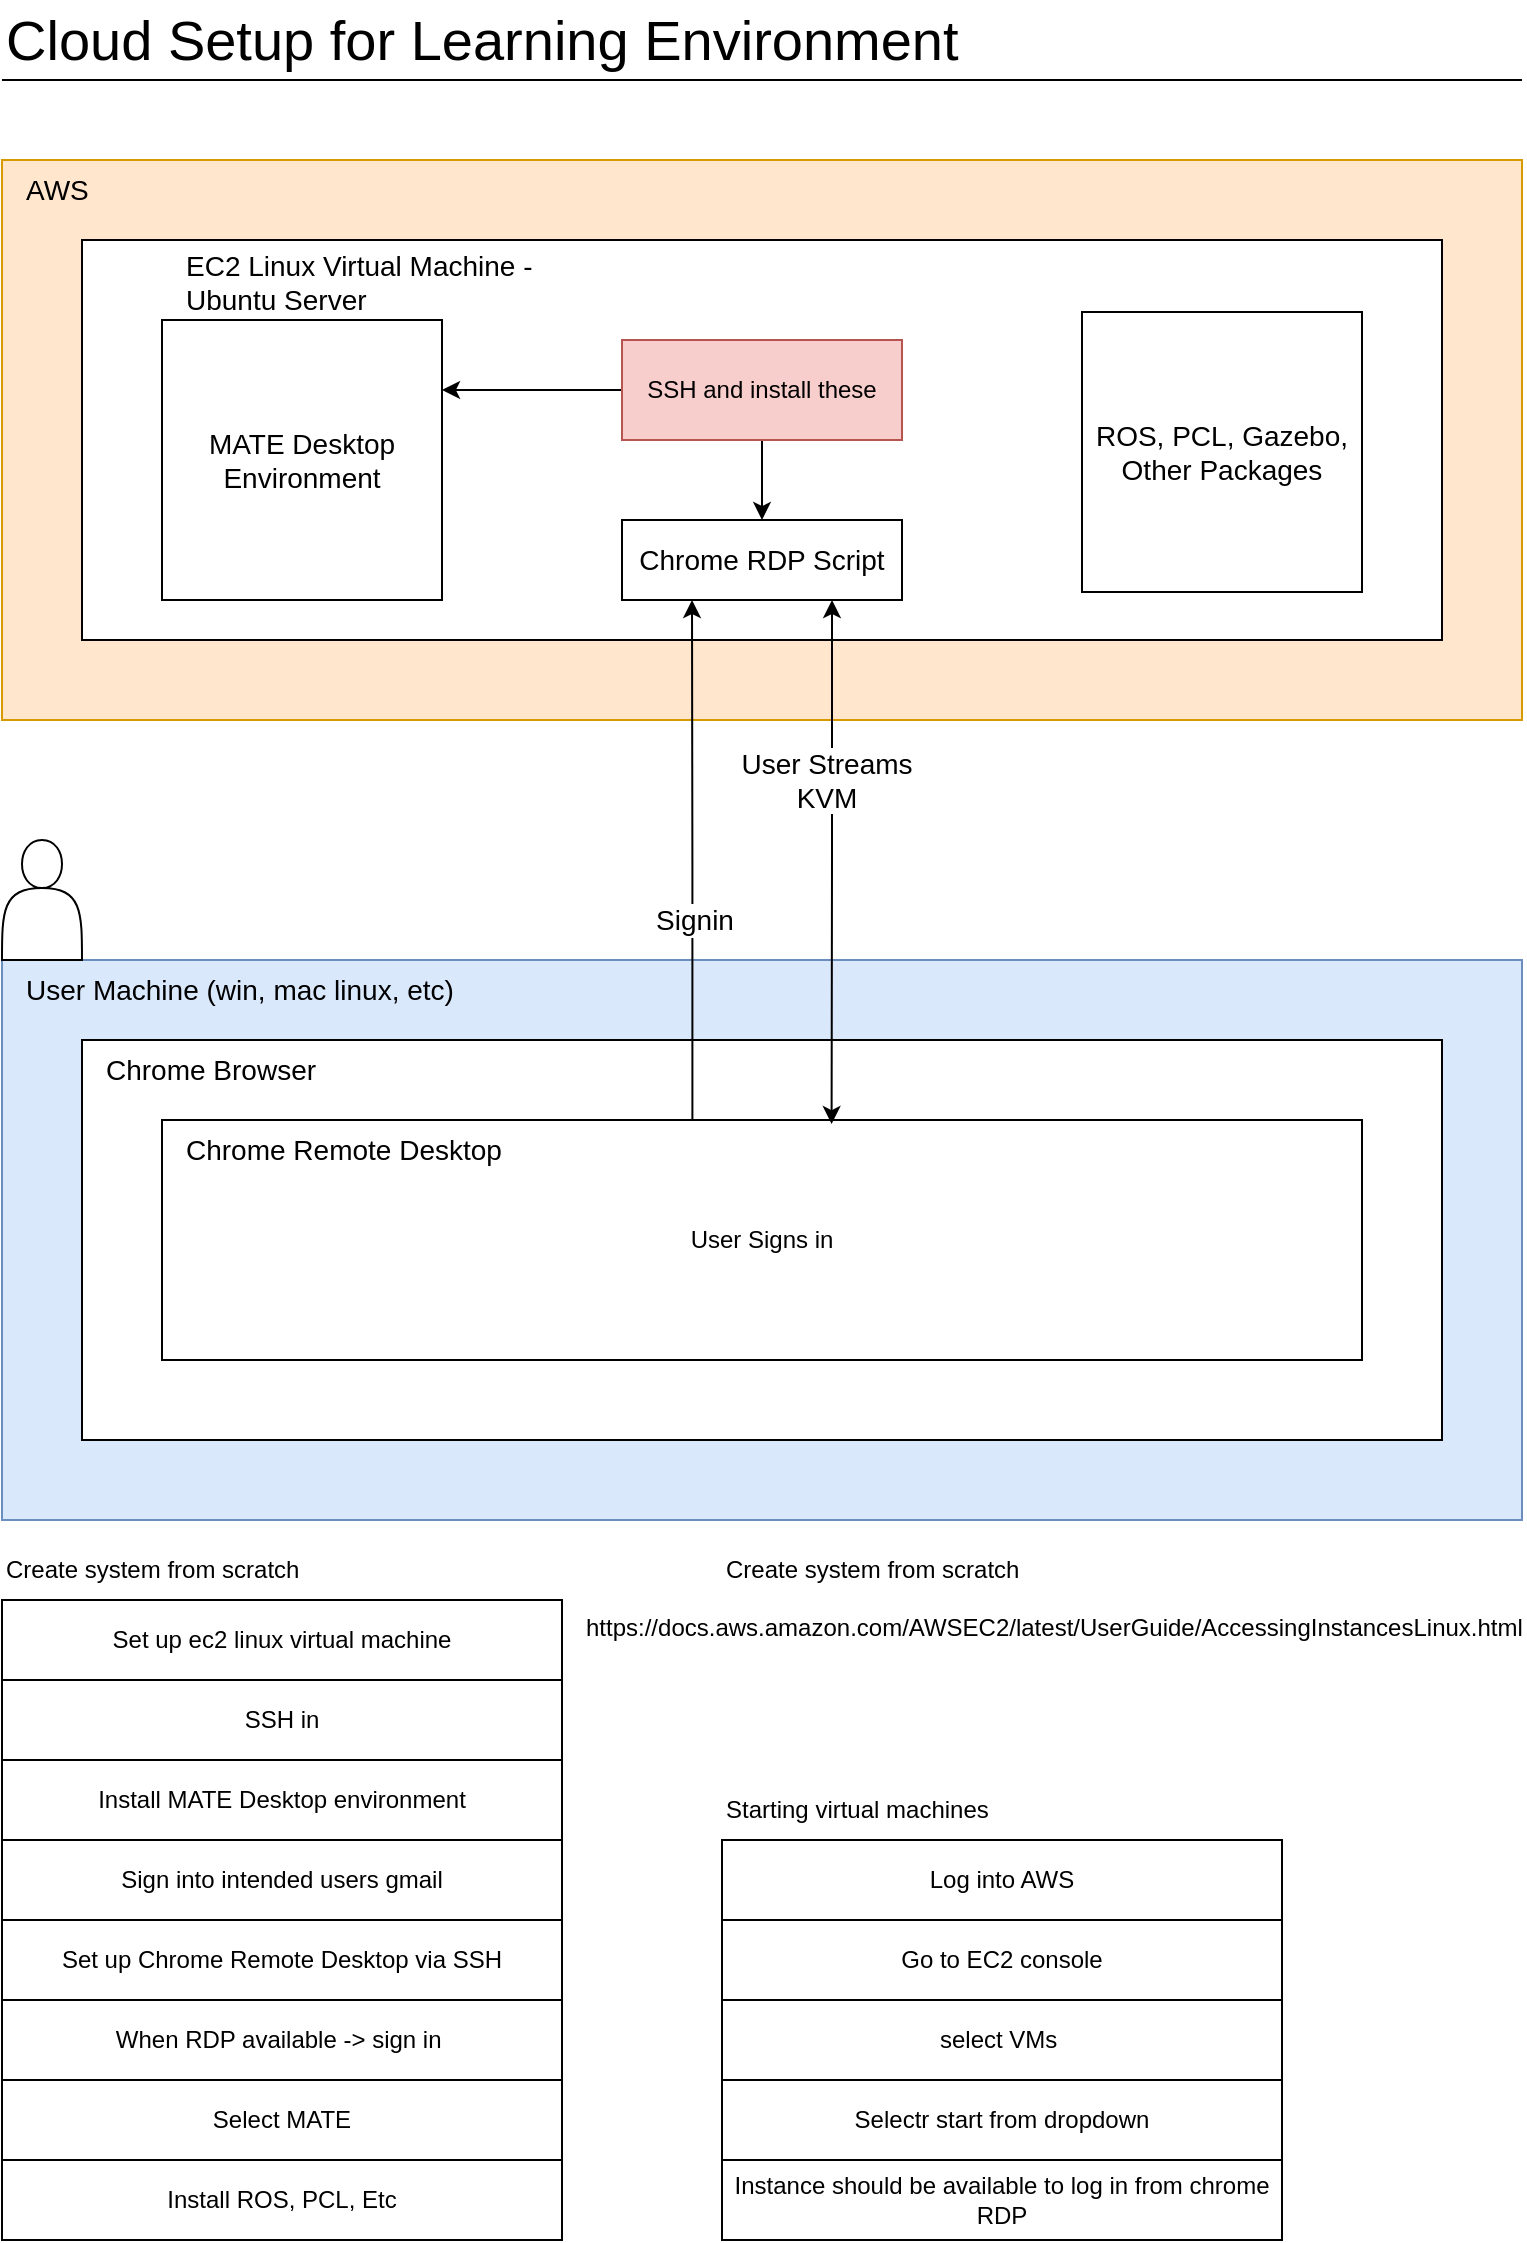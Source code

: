 <mxfile version="17.3.0" type="github">
  <diagram id="FiLudgv4UGmtYQNG53DB" name="Page-1">
    <mxGraphModel dx="1673" dy="979" grid="1" gridSize="10" guides="1" tooltips="1" connect="1" arrows="1" fold="1" page="1" pageScale="1" pageWidth="827" pageHeight="1169" math="0" shadow="0">
      <root>
        <mxCell id="0" />
        <mxCell id="1" parent="0" />
        <mxCell id="fCbCj9mszyti0dIkxIe6-2" value="" style="rounded=0;whiteSpace=wrap;html=1;fillColor=#ffe6cc;strokeColor=#d79b00;" parent="1" vertex="1">
          <mxGeometry x="40" y="120" width="760" height="280" as="geometry" />
        </mxCell>
        <mxCell id="fCbCj9mszyti0dIkxIe6-3" value="" style="endArrow=none;html=1;rounded=0;" parent="1" edge="1">
          <mxGeometry width="50" height="50" relative="1" as="geometry">
            <mxPoint x="40" y="80" as="sourcePoint" />
            <mxPoint x="800" y="80" as="targetPoint" />
          </mxGeometry>
        </mxCell>
        <mxCell id="fCbCj9mszyti0dIkxIe6-4" value="Cloud Setup for Learning Environment" style="text;html=1;strokeColor=none;fillColor=none;align=left;verticalAlign=bottom;whiteSpace=wrap;rounded=0;fontStyle=0;fontSize=28;labelPosition=center;verticalLabelPosition=middle;" parent="1" vertex="1">
          <mxGeometry x="40" y="40" width="510" height="40" as="geometry" />
        </mxCell>
        <mxCell id="fCbCj9mszyti0dIkxIe6-5" value="AWS" style="text;html=1;strokeColor=none;fillColor=none;align=left;verticalAlign=middle;whiteSpace=wrap;rounded=0;fontSize=14;" parent="1" vertex="1">
          <mxGeometry x="50" y="120" width="120" height="30" as="geometry" />
        </mxCell>
        <mxCell id="fCbCj9mszyti0dIkxIe6-6" value="" style="rounded=0;whiteSpace=wrap;html=1;" parent="1" vertex="1">
          <mxGeometry x="80" y="160" width="680" height="200" as="geometry" />
        </mxCell>
        <mxCell id="fCbCj9mszyti0dIkxIe6-7" value="EC2 Linux Virtual Machine - Ubuntu Server" style="text;html=1;strokeColor=none;fillColor=none;align=left;verticalAlign=middle;whiteSpace=wrap;rounded=0;fontSize=14;" parent="1" vertex="1">
          <mxGeometry x="130" y="166" width="190" height="30" as="geometry" />
        </mxCell>
        <mxCell id="fCbCj9mszyti0dIkxIe6-8" value="MATE Desktop Environment" style="rounded=0;whiteSpace=wrap;html=1;fontSize=14;" parent="1" vertex="1">
          <mxGeometry x="120" y="200" width="140" height="140" as="geometry" />
        </mxCell>
        <mxCell id="fCbCj9mszyti0dIkxIe6-9" value="ROS, PCL, Gazebo, Other Packages" style="rounded=0;whiteSpace=wrap;html=1;fontSize=14;" parent="1" vertex="1">
          <mxGeometry x="580" y="196" width="140" height="140" as="geometry" />
        </mxCell>
        <mxCell id="fCbCj9mszyti0dIkxIe6-10" value="Chrome RDP Script" style="rounded=0;whiteSpace=wrap;html=1;fontSize=14;" parent="1" vertex="1">
          <mxGeometry x="350" y="300" width="140" height="40" as="geometry" />
        </mxCell>
        <mxCell id="fCbCj9mszyti0dIkxIe6-11" value="" style="rounded=0;whiteSpace=wrap;html=1;fillColor=#dae8fc;strokeColor=#6c8ebf;" parent="1" vertex="1">
          <mxGeometry x="40" y="520" width="760" height="280" as="geometry" />
        </mxCell>
        <mxCell id="fCbCj9mszyti0dIkxIe6-12" value="User Machine (win, mac linux, etc)" style="text;html=1;strokeColor=none;fillColor=none;align=left;verticalAlign=middle;whiteSpace=wrap;rounded=0;fontSize=14;" parent="1" vertex="1">
          <mxGeometry x="50" y="520" width="290" height="30" as="geometry" />
        </mxCell>
        <mxCell id="fCbCj9mszyti0dIkxIe6-13" value="" style="rounded=0;whiteSpace=wrap;html=1;" parent="1" vertex="1">
          <mxGeometry x="80" y="560" width="680" height="200" as="geometry" />
        </mxCell>
        <mxCell id="fCbCj9mszyti0dIkxIe6-14" value="Chrome Browser" style="text;html=1;strokeColor=none;fillColor=none;align=left;verticalAlign=middle;whiteSpace=wrap;rounded=0;fontSize=14;" parent="1" vertex="1">
          <mxGeometry x="90" y="560" width="190" height="30" as="geometry" />
        </mxCell>
        <mxCell id="fCbCj9mszyti0dIkxIe6-17" style="edgeStyle=orthogonalEdgeStyle;rounded=0;orthogonalLoop=1;jettySize=auto;html=1;fontSize=14;entryX=0.25;entryY=1;entryDx=0;entryDy=0;exitX=0.442;exitY=0;exitDx=0;exitDy=0;exitPerimeter=0;" parent="1" source="fCbCj9mszyti0dIkxIe6-15" target="fCbCj9mszyti0dIkxIe6-10" edge="1">
          <mxGeometry relative="1" as="geometry" />
        </mxCell>
        <mxCell id="fCbCj9mszyti0dIkxIe6-20" value="Signin" style="edgeLabel;html=1;align=center;verticalAlign=middle;resizable=0;points=[];fontSize=14;" parent="fCbCj9mszyti0dIkxIe6-17" vertex="1" connectable="0">
          <mxGeometry x="-0.178" y="-1" relative="1" as="geometry">
            <mxPoint y="7" as="offset" />
          </mxGeometry>
        </mxCell>
        <mxCell id="fCbCj9mszyti0dIkxIe6-15" value="User Signs in" style="rounded=0;whiteSpace=wrap;html=1;" parent="1" vertex="1">
          <mxGeometry x="120" y="600" width="600" height="120" as="geometry" />
        </mxCell>
        <mxCell id="fCbCj9mszyti0dIkxIe6-16" value="Chrome Remote Desktop" style="text;html=1;strokeColor=none;fillColor=none;align=left;verticalAlign=middle;whiteSpace=wrap;rounded=0;fontSize=14;" parent="1" vertex="1">
          <mxGeometry x="130" y="600" width="190" height="30" as="geometry" />
        </mxCell>
        <mxCell id="fCbCj9mszyti0dIkxIe6-18" style="edgeStyle=orthogonalEdgeStyle;rounded=0;orthogonalLoop=1;jettySize=auto;html=1;entryX=0.558;entryY=0.017;entryDx=0;entryDy=0;entryPerimeter=0;fontSize=14;exitX=0.75;exitY=1;exitDx=0;exitDy=0;startArrow=classic;startFill=1;" parent="1" source="fCbCj9mszyti0dIkxIe6-10" target="fCbCj9mszyti0dIkxIe6-15" edge="1">
          <mxGeometry relative="1" as="geometry" />
        </mxCell>
        <mxCell id="fCbCj9mszyti0dIkxIe6-19" value="&lt;div&gt;User Streams&lt;/div&gt;&lt;div&gt;KVM&lt;/div&gt;" style="edgeLabel;html=1;align=center;verticalAlign=middle;resizable=0;points=[];fontSize=14;" parent="fCbCj9mszyti0dIkxIe6-18" vertex="1" connectable="0">
          <mxGeometry x="-0.152" y="-3" relative="1" as="geometry">
            <mxPoint y="-21" as="offset" />
          </mxGeometry>
        </mxCell>
        <mxCell id="-mVsFdHJDbbOlhyKBQoK-1" value="" style="shape=image;verticalLabelPosition=bottom;labelBackgroundColor=default;verticalAlign=top;aspect=fixed;imageAspect=0;image=https://image.similarpng.com/very-thumbnail/2020/12/Google-chrome-logo-in-flat-design-on-transparent-PNG.png;" parent="1" vertex="1">
          <mxGeometry x="720" y="570" width="30" height="30" as="geometry" />
        </mxCell>
        <mxCell id="-mVsFdHJDbbOlhyKBQoK-2" value="" style="shape=image;verticalLabelPosition=bottom;labelBackgroundColor=default;verticalAlign=top;aspect=fixed;imageAspect=0;image=https://upload.wikimedia.org/wikipedia/commons/thumb/b/b5/Former_Ubuntu_logo.svg/2560px-Former_Ubuntu_logo.svg.png;clipPath=inset(0% 70.33% 0% 0%);" parent="1" vertex="1">
          <mxGeometry x="87" y="166" width="32.26" height="29" as="geometry" />
        </mxCell>
        <mxCell id="-mVsFdHJDbbOlhyKBQoK-6" style="edgeStyle=orthogonalEdgeStyle;rounded=0;orthogonalLoop=1;jettySize=auto;html=1;entryX=1;entryY=0.25;entryDx=0;entryDy=0;" parent="1" source="-mVsFdHJDbbOlhyKBQoK-4" target="fCbCj9mszyti0dIkxIe6-8" edge="1">
          <mxGeometry relative="1" as="geometry" />
        </mxCell>
        <mxCell id="-mVsFdHJDbbOlhyKBQoK-7" style="edgeStyle=orthogonalEdgeStyle;rounded=0;orthogonalLoop=1;jettySize=auto;html=1;entryX=0.5;entryY=0;entryDx=0;entryDy=0;" parent="1" source="-mVsFdHJDbbOlhyKBQoK-4" target="fCbCj9mszyti0dIkxIe6-10" edge="1">
          <mxGeometry relative="1" as="geometry" />
        </mxCell>
        <mxCell id="-mVsFdHJDbbOlhyKBQoK-4" value="SSH and install these" style="rounded=0;whiteSpace=wrap;html=1;fillColor=#f8cecc;strokeColor=#b85450;" parent="1" vertex="1">
          <mxGeometry x="350" y="210" width="140" height="50" as="geometry" />
        </mxCell>
        <mxCell id="4zGTrhQUskfJvnYJmJ0G-1" value="" style="shape=actor;whiteSpace=wrap;html=1;" parent="1" vertex="1">
          <mxGeometry x="40" y="460" width="40" height="60" as="geometry" />
        </mxCell>
        <mxCell id="EjO4ajVDcVDsI4yAeyXi-1" value="Set up ec2 linux virtual machine" style="rounded=0;whiteSpace=wrap;html=1;" vertex="1" parent="1">
          <mxGeometry x="40" y="840" width="280" height="40" as="geometry" />
        </mxCell>
        <mxCell id="EjO4ajVDcVDsI4yAeyXi-2" value="Create system from scratch" style="text;html=1;strokeColor=none;fillColor=none;align=left;verticalAlign=middle;whiteSpace=wrap;rounded=0;" vertex="1" parent="1">
          <mxGeometry x="40" y="810" width="160" height="30" as="geometry" />
        </mxCell>
        <mxCell id="EjO4ajVDcVDsI4yAeyXi-3" value="SSH in" style="rounded=0;whiteSpace=wrap;html=1;" vertex="1" parent="1">
          <mxGeometry x="40" y="880" width="280" height="40" as="geometry" />
        </mxCell>
        <mxCell id="EjO4ajVDcVDsI4yAeyXi-4" value="Install MATE Desktop environment" style="rounded=0;whiteSpace=wrap;html=1;" vertex="1" parent="1">
          <mxGeometry x="40" y="920" width="280" height="40" as="geometry" />
        </mxCell>
        <mxCell id="EjO4ajVDcVDsI4yAeyXi-5" value="Set up Chrome Remote Desktop via SSH" style="rounded=0;whiteSpace=wrap;html=1;" vertex="1" parent="1">
          <mxGeometry x="40" y="1000" width="280" height="40" as="geometry" />
        </mxCell>
        <mxCell id="EjO4ajVDcVDsI4yAeyXi-6" value="When RDP available -&amp;gt; sign in&amp;nbsp;" style="rounded=0;whiteSpace=wrap;html=1;" vertex="1" parent="1">
          <mxGeometry x="40" y="1040" width="280" height="40" as="geometry" />
        </mxCell>
        <mxCell id="EjO4ajVDcVDsI4yAeyXi-7" value="Install ROS, PCL, Etc" style="rounded=0;whiteSpace=wrap;html=1;" vertex="1" parent="1">
          <mxGeometry x="40" y="1120" width="280" height="40" as="geometry" />
        </mxCell>
        <mxCell id="EjO4ajVDcVDsI4yAeyXi-8" value="Select MATE" style="rounded=0;whiteSpace=wrap;html=1;" vertex="1" parent="1">
          <mxGeometry x="40" y="1080" width="280" height="40" as="geometry" />
        </mxCell>
        <mxCell id="EjO4ajVDcVDsI4yAeyXi-9" value="Starting virtual machines" style="text;html=1;strokeColor=none;fillColor=none;align=left;verticalAlign=middle;whiteSpace=wrap;rounded=0;" vertex="1" parent="1">
          <mxGeometry x="400" y="930" width="160" height="30" as="geometry" />
        </mxCell>
        <mxCell id="EjO4ajVDcVDsI4yAeyXi-10" value="Log into AWS" style="rounded=0;whiteSpace=wrap;html=1;" vertex="1" parent="1">
          <mxGeometry x="400" y="960" width="280" height="40" as="geometry" />
        </mxCell>
        <mxCell id="EjO4ajVDcVDsI4yAeyXi-11" value="Go to EC2 console" style="rounded=0;whiteSpace=wrap;html=1;" vertex="1" parent="1">
          <mxGeometry x="400" y="1000" width="280" height="40" as="geometry" />
        </mxCell>
        <mxCell id="EjO4ajVDcVDsI4yAeyXi-12" value="select VMs&amp;nbsp;" style="rounded=0;whiteSpace=wrap;html=1;" vertex="1" parent="1">
          <mxGeometry x="400" y="1040" width="280" height="40" as="geometry" />
        </mxCell>
        <mxCell id="EjO4ajVDcVDsI4yAeyXi-13" value="Selectr start from dropdown" style="rounded=0;whiteSpace=wrap;html=1;" vertex="1" parent="1">
          <mxGeometry x="400" y="1080" width="280" height="40" as="geometry" />
        </mxCell>
        <mxCell id="EjO4ajVDcVDsI4yAeyXi-14" value="Sign into intended users gmail" style="rounded=0;whiteSpace=wrap;html=1;" vertex="1" parent="1">
          <mxGeometry x="40" y="960" width="280" height="40" as="geometry" />
        </mxCell>
        <mxCell id="EjO4ajVDcVDsI4yAeyXi-15" value="Instance should be available to log in from chrome RDP" style="rounded=0;whiteSpace=wrap;html=1;" vertex="1" parent="1">
          <mxGeometry x="400" y="1120" width="280" height="40" as="geometry" />
        </mxCell>
        <UserObject label="&lt;div&gt;&lt;span&gt;https://docs.aws.amazon.com/AWSEC2/latest/UserGuide/AccessingInstancesLinux.html&lt;/span&gt;&lt;/div&gt;" link="https://docs.aws.amazon.com/AWSEC2/latest/UserGuide/AccessingInstancesLinux.html" id="EjO4ajVDcVDsI4yAeyXi-16">
          <mxCell style="text;whiteSpace=wrap;html=1;align=left;" vertex="1" parent="1">
            <mxGeometry x="330" y="840" width="280" height="60" as="geometry" />
          </mxCell>
        </UserObject>
        <mxCell id="EjO4ajVDcVDsI4yAeyXi-17" value="Create system from scratch" style="text;html=1;strokeColor=none;fillColor=none;align=left;verticalAlign=middle;whiteSpace=wrap;rounded=0;" vertex="1" parent="1">
          <mxGeometry x="400" y="810" width="160" height="30" as="geometry" />
        </mxCell>
      </root>
    </mxGraphModel>
  </diagram>
</mxfile>
